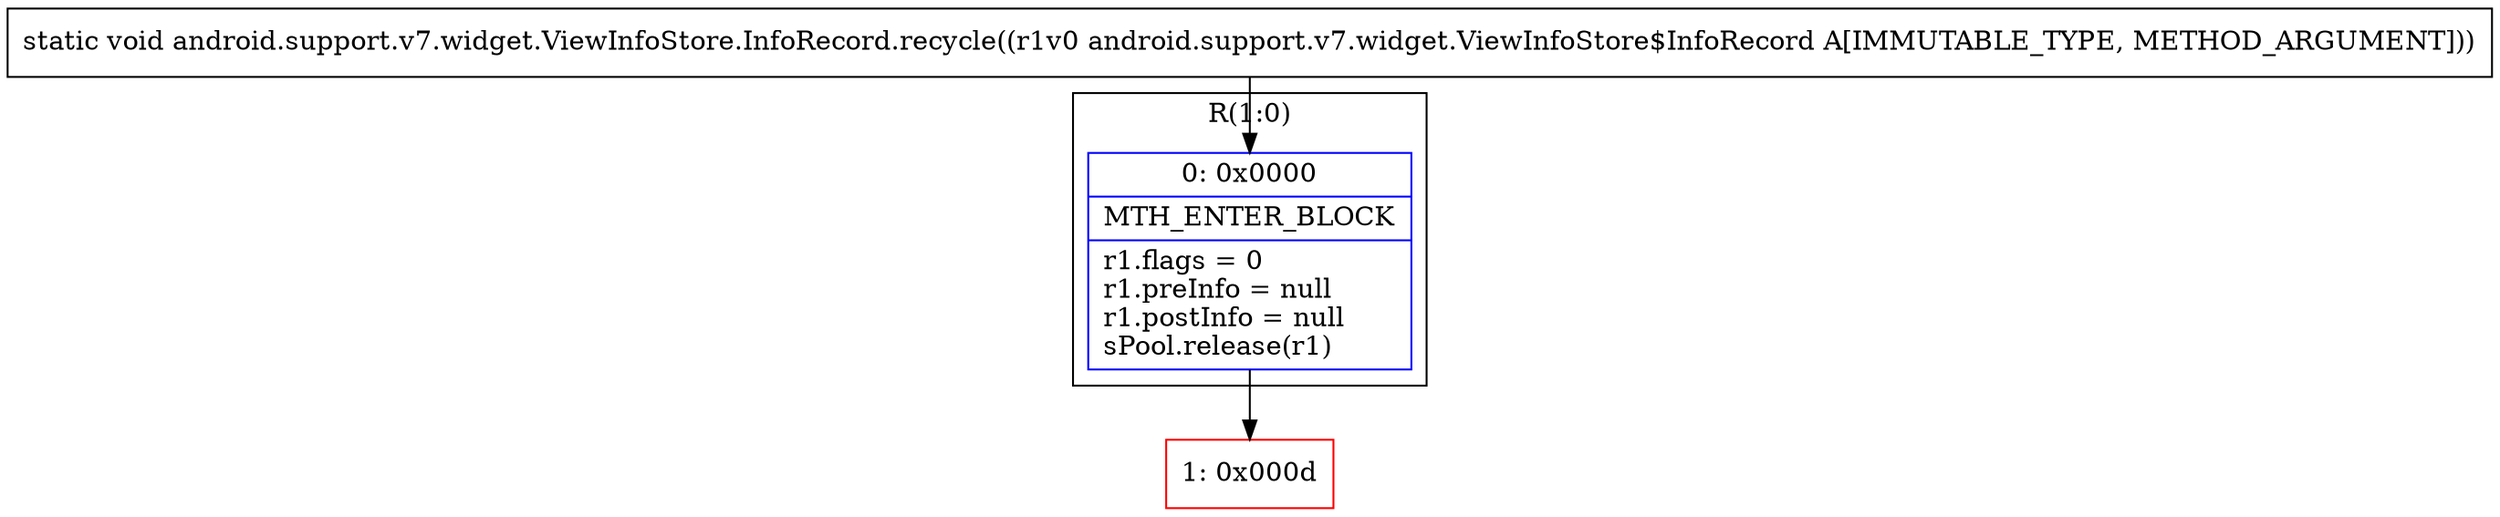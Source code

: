 digraph "CFG forandroid.support.v7.widget.ViewInfoStore.InfoRecord.recycle(Landroid\/support\/v7\/widget\/ViewInfoStore$InfoRecord;)V" {
subgraph cluster_Region_33109955 {
label = "R(1:0)";
node [shape=record,color=blue];
Node_0 [shape=record,label="{0\:\ 0x0000|MTH_ENTER_BLOCK\l|r1.flags = 0\lr1.preInfo = null\lr1.postInfo = null\lsPool.release(r1)\l}"];
}
Node_1 [shape=record,color=red,label="{1\:\ 0x000d}"];
MethodNode[shape=record,label="{static void android.support.v7.widget.ViewInfoStore.InfoRecord.recycle((r1v0 android.support.v7.widget.ViewInfoStore$InfoRecord A[IMMUTABLE_TYPE, METHOD_ARGUMENT])) }"];
MethodNode -> Node_0;
Node_0 -> Node_1;
}

